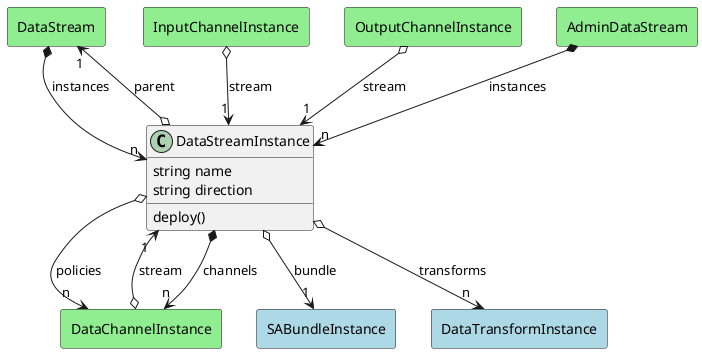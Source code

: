 @startuml

class "DataStreamInstance" as Model {
 string name
 string direction

 deploy()

}

rectangle "DataStream" as DataStream #lightblue {
}

Model o--> "1" DataStream : parent


rectangle "SABundleInstance" as SABundleInstance #lightblue {
}

Model o--> "1" SABundleInstance : bundle


rectangle "DataChannelInstance" as DataChannelInstance #lightblue {
}

Model *--> "n" DataChannelInstance : channels


rectangle "DataChannelInstance" as DataChannelInstance #lightblue {
}

Model o--> "n" DataChannelInstance : policies


rectangle "DataTransformInstance" as DataTransformInstance #lightblue {
}

Model o--> "n" DataTransformInstance : transforms




    rectangle "DataChannelInstance" as DataChannelInstance #lightgreen {
    }

        DataChannelInstance   o--> "1" Model : "stream"

    rectangle "DataStream" as DataStream #lightgreen {
    }

        DataStream   *--> "n" Model : "instances"

    rectangle "InputChannelInstance" as InputChannelInstance #lightgreen {
    }

        InputChannelInstance   o--> "1" Model : "stream"

    rectangle "OutputChannelInstance" as OutputChannelInstance #lightgreen {
    }

        OutputChannelInstance   o--> "1" Model : "stream"

    rectangle "AdminDataStream" as AdminDataStream #lightgreen {
    }

        AdminDataStream   *--> "n" Model : "instances"


@enduml
